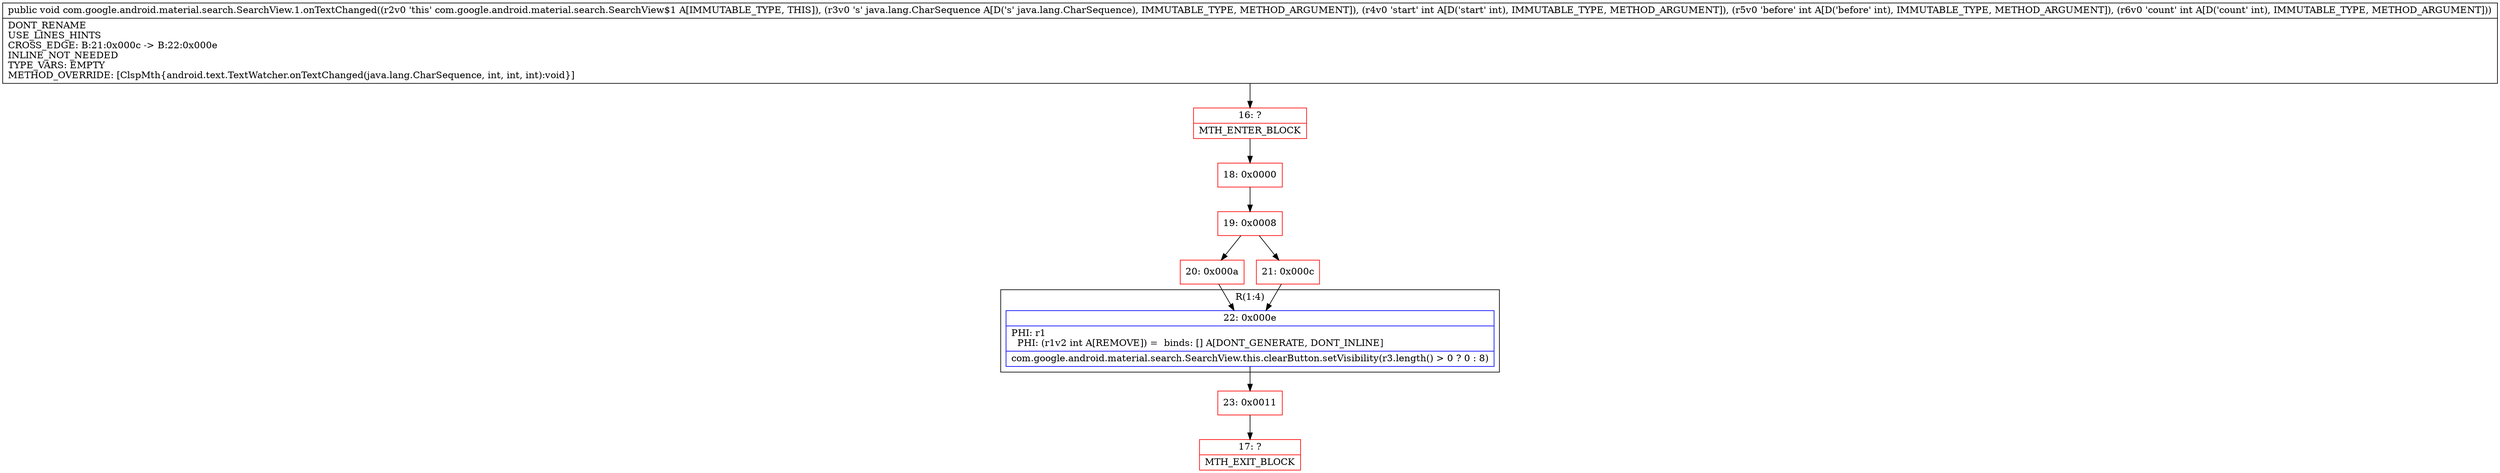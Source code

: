 digraph "CFG forcom.google.android.material.search.SearchView.1.onTextChanged(Ljava\/lang\/CharSequence;III)V" {
subgraph cluster_Region_386021173 {
label = "R(1:4)";
node [shape=record,color=blue];
Node_22 [shape=record,label="{22\:\ 0x000e|PHI: r1 \l  PHI: (r1v2 int A[REMOVE]) =  binds: [] A[DONT_GENERATE, DONT_INLINE]\l|com.google.android.material.search.SearchView.this.clearButton.setVisibility(r3.length() \> 0 ? 0 : 8)\l}"];
}
Node_16 [shape=record,color=red,label="{16\:\ ?|MTH_ENTER_BLOCK\l}"];
Node_18 [shape=record,color=red,label="{18\:\ 0x0000}"];
Node_19 [shape=record,color=red,label="{19\:\ 0x0008}"];
Node_20 [shape=record,color=red,label="{20\:\ 0x000a}"];
Node_23 [shape=record,color=red,label="{23\:\ 0x0011}"];
Node_17 [shape=record,color=red,label="{17\:\ ?|MTH_EXIT_BLOCK\l}"];
Node_21 [shape=record,color=red,label="{21\:\ 0x000c}"];
MethodNode[shape=record,label="{public void com.google.android.material.search.SearchView.1.onTextChanged((r2v0 'this' com.google.android.material.search.SearchView$1 A[IMMUTABLE_TYPE, THIS]), (r3v0 's' java.lang.CharSequence A[D('s' java.lang.CharSequence), IMMUTABLE_TYPE, METHOD_ARGUMENT]), (r4v0 'start' int A[D('start' int), IMMUTABLE_TYPE, METHOD_ARGUMENT]), (r5v0 'before' int A[D('before' int), IMMUTABLE_TYPE, METHOD_ARGUMENT]), (r6v0 'count' int A[D('count' int), IMMUTABLE_TYPE, METHOD_ARGUMENT]))  | DONT_RENAME\lUSE_LINES_HINTS\lCROSS_EDGE: B:21:0x000c \-\> B:22:0x000e\lINLINE_NOT_NEEDED\lTYPE_VARS: EMPTY\lMETHOD_OVERRIDE: [ClspMth\{android.text.TextWatcher.onTextChanged(java.lang.CharSequence, int, int, int):void\}]\l}"];
MethodNode -> Node_16;Node_22 -> Node_23;
Node_16 -> Node_18;
Node_18 -> Node_19;
Node_19 -> Node_20;
Node_19 -> Node_21;
Node_20 -> Node_22;
Node_23 -> Node_17;
Node_21 -> Node_22;
}

